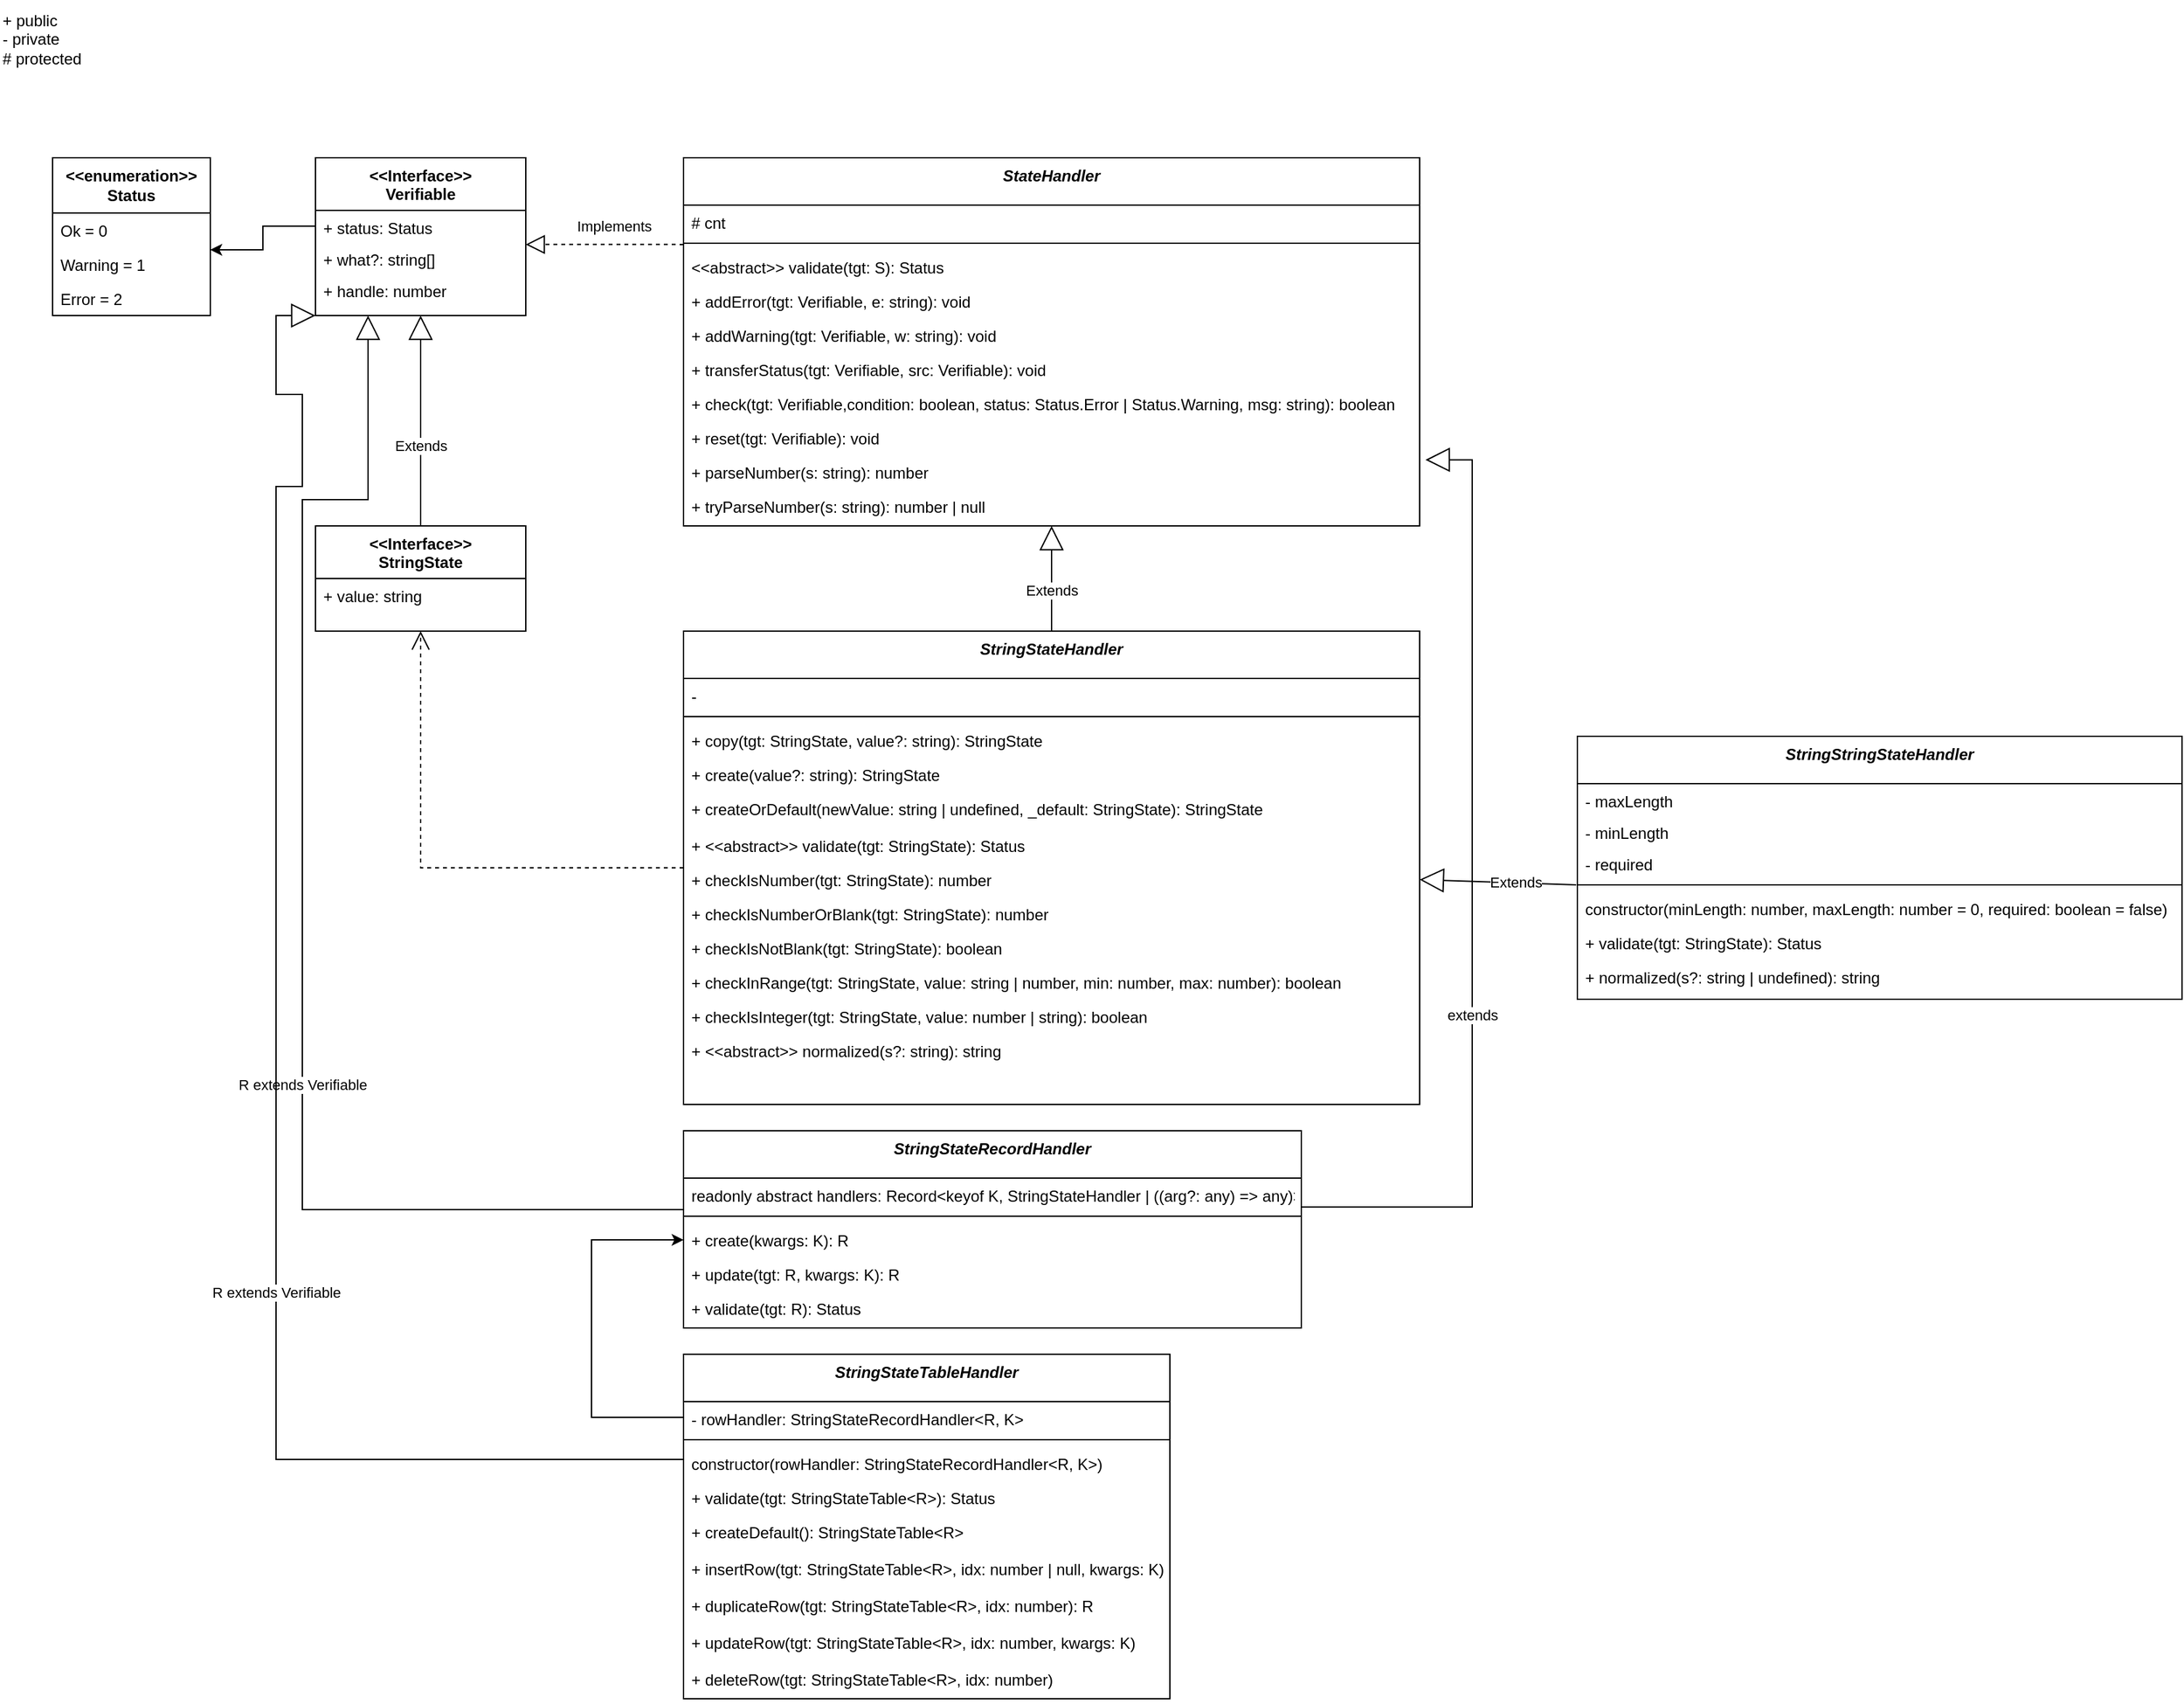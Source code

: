 <mxfile version="22.0.1" type="github">
  <diagram id="C5RBs43oDa-KdzZeNtuy" name="Page-1">
    <mxGraphModel dx="1434" dy="755" grid="1" gridSize="10" guides="1" tooltips="1" connect="1" arrows="1" fold="1" page="1" pageScale="1" pageWidth="1654" pageHeight="1169" math="0" shadow="0">
      <root>
        <mxCell id="WIyWlLk6GJQsqaUBKTNV-0" />
        <mxCell id="WIyWlLk6GJQsqaUBKTNV-1" parent="WIyWlLk6GJQsqaUBKTNV-0" />
        <mxCell id="zkfFHV4jXpPFQw0GAbJ--0" value="StateHandler" style="swimlane;fontStyle=3;align=center;verticalAlign=top;childLayout=stackLayout;horizontal=1;startSize=36;horizontalStack=0;resizeParent=1;resizeLast=0;collapsible=1;marginBottom=0;rounded=0;shadow=0;strokeWidth=1;" parent="WIyWlLk6GJQsqaUBKTNV-1" vertex="1">
          <mxGeometry x="520" y="120" width="560" height="280" as="geometry">
            <mxRectangle x="-5" y="460" width="160" height="36" as="alternateBounds" />
          </mxGeometry>
        </mxCell>
        <mxCell id="zkfFHV4jXpPFQw0GAbJ--1" value="# cnt" style="text;align=left;verticalAlign=top;spacingLeft=4;spacingRight=4;overflow=hidden;rotatable=0;points=[[0,0.5],[1,0.5]];portConstraint=eastwest;" parent="zkfFHV4jXpPFQw0GAbJ--0" vertex="1">
          <mxGeometry y="36" width="560" height="24" as="geometry" />
        </mxCell>
        <mxCell id="zkfFHV4jXpPFQw0GAbJ--4" value="" style="line;html=1;strokeWidth=1;align=left;verticalAlign=middle;spacingTop=-1;spacingLeft=3;spacingRight=3;rotatable=0;labelPosition=right;points=[];portConstraint=eastwest;" parent="zkfFHV4jXpPFQw0GAbJ--0" vertex="1">
          <mxGeometry y="60" width="560" height="10" as="geometry" />
        </mxCell>
        <mxCell id="zkfFHV4jXpPFQw0GAbJ--5" value="&lt;&lt;abstract&gt;&gt; validate(tgt: S): Status" style="text;align=left;verticalAlign=top;spacingLeft=4;spacingRight=4;overflow=hidden;rotatable=0;points=[[0,0.5],[1,0.5]];portConstraint=eastwest;" parent="zkfFHV4jXpPFQw0GAbJ--0" vertex="1">
          <mxGeometry y="70" width="560" height="26" as="geometry" />
        </mxCell>
        <mxCell id="zqKWcog5aO0XvaUyvHrO-3" value="+ addError(tgt: Verifiable, e: string): void" style="text;align=left;verticalAlign=top;spacingLeft=4;spacingRight=4;overflow=hidden;rotatable=0;points=[[0,0.5],[1,0.5]];portConstraint=eastwest;" parent="zkfFHV4jXpPFQw0GAbJ--0" vertex="1">
          <mxGeometry y="96" width="560" height="26" as="geometry" />
        </mxCell>
        <mxCell id="zqKWcog5aO0XvaUyvHrO-4" value="+ addWarning(tgt: Verifiable, w: string): void" style="text;align=left;verticalAlign=top;spacingLeft=4;spacingRight=4;overflow=hidden;rotatable=0;points=[[0,0.5],[1,0.5]];portConstraint=eastwest;" parent="zkfFHV4jXpPFQw0GAbJ--0" vertex="1">
          <mxGeometry y="122" width="560" height="26" as="geometry" />
        </mxCell>
        <mxCell id="zqKWcog5aO0XvaUyvHrO-6" value="+ transferStatus(tgt: Verifiable, src: Verifiable): void" style="text;align=left;verticalAlign=top;spacingLeft=4;spacingRight=4;overflow=hidden;rotatable=0;points=[[0,0.5],[1,0.5]];portConstraint=eastwest;" parent="zkfFHV4jXpPFQw0GAbJ--0" vertex="1">
          <mxGeometry y="148" width="560" height="26" as="geometry" />
        </mxCell>
        <mxCell id="zqKWcog5aO0XvaUyvHrO-7" value="+ check(tgt: Verifiable,condition: boolean, status: Status.Error | Status.Warning, msg: string): boolean" style="text;align=left;verticalAlign=top;spacingLeft=4;spacingRight=4;overflow=hidden;rotatable=0;points=[[0,0.5],[1,0.5]];portConstraint=eastwest;" parent="zkfFHV4jXpPFQw0GAbJ--0" vertex="1">
          <mxGeometry y="174" width="560" height="26" as="geometry" />
        </mxCell>
        <mxCell id="zqKWcog5aO0XvaUyvHrO-8" value="+ reset(tgt: Verifiable): void" style="text;align=left;verticalAlign=top;spacingLeft=4;spacingRight=4;overflow=hidden;rotatable=0;points=[[0,0.5],[1,0.5]];portConstraint=eastwest;" parent="zkfFHV4jXpPFQw0GAbJ--0" vertex="1">
          <mxGeometry y="200" width="560" height="26" as="geometry" />
        </mxCell>
        <mxCell id="zqKWcog5aO0XvaUyvHrO-9" value="+ parseNumber(s: string): number" style="text;align=left;verticalAlign=top;spacingLeft=4;spacingRight=4;overflow=hidden;rotatable=0;points=[[0,0.5],[1,0.5]];portConstraint=eastwest;" parent="zkfFHV4jXpPFQw0GAbJ--0" vertex="1">
          <mxGeometry y="226" width="560" height="26" as="geometry" />
        </mxCell>
        <mxCell id="zqKWcog5aO0XvaUyvHrO-10" value="+ tryParseNumber(s: string): number | null" style="text;align=left;verticalAlign=top;spacingLeft=4;spacingRight=4;overflow=hidden;rotatable=0;points=[[0,0.5],[1,0.5]];portConstraint=eastwest;" parent="zkfFHV4jXpPFQw0GAbJ--0" vertex="1">
          <mxGeometry y="252" width="560" height="26" as="geometry" />
        </mxCell>
        <mxCell id="zqKWcog5aO0XvaUyvHrO-0" value="+ public&lt;br&gt;- private&lt;br&gt;# protected" style="text;html=1;align=left;verticalAlign=middle;resizable=0;points=[];autosize=1;strokeColor=none;fillColor=none;" parent="WIyWlLk6GJQsqaUBKTNV-1" vertex="1">
          <mxGeometry width="80" height="60" as="geometry" />
        </mxCell>
        <mxCell id="zqKWcog5aO0XvaUyvHrO-13" value="&lt;&lt;Interface&gt;&gt;&#xa;Verifiable" style="swimlane;fontStyle=1;align=center;verticalAlign=top;childLayout=stackLayout;horizontal=1;startSize=40;horizontalStack=0;resizeParent=1;resizeLast=0;collapsible=1;marginBottom=0;rounded=0;shadow=0;strokeWidth=1;" parent="WIyWlLk6GJQsqaUBKTNV-1" vertex="1">
          <mxGeometry x="240" y="120" width="160" height="120" as="geometry">
            <mxRectangle x="255" y="240" width="160" height="26" as="alternateBounds" />
          </mxGeometry>
        </mxCell>
        <mxCell id="zqKWcog5aO0XvaUyvHrO-24" value="+ status: Status" style="text;align=left;verticalAlign=top;spacingLeft=4;spacingRight=4;overflow=hidden;rotatable=0;points=[[0,0.5],[1,0.5]];portConstraint=eastwest;" parent="zqKWcog5aO0XvaUyvHrO-13" vertex="1">
          <mxGeometry y="40" width="160" height="24" as="geometry" />
        </mxCell>
        <mxCell id="zqKWcog5aO0XvaUyvHrO-25" value="+ what?: string[]" style="text;align=left;verticalAlign=top;spacingLeft=4;spacingRight=4;overflow=hidden;rotatable=0;points=[[0,0.5],[1,0.5]];portConstraint=eastwest;" parent="zqKWcog5aO0XvaUyvHrO-13" vertex="1">
          <mxGeometry y="64" width="160" height="24" as="geometry" />
        </mxCell>
        <mxCell id="zqKWcog5aO0XvaUyvHrO-14" value="+ handle: number" style="text;align=left;verticalAlign=top;spacingLeft=4;spacingRight=4;overflow=hidden;rotatable=0;points=[[0,0.5],[1,0.5]];portConstraint=eastwest;" parent="zqKWcog5aO0XvaUyvHrO-13" vertex="1">
          <mxGeometry y="88" width="160" height="24" as="geometry" />
        </mxCell>
        <mxCell id="zqKWcog5aO0XvaUyvHrO-29" value="&lt;b&gt;&amp;lt;&amp;lt;enumeration&amp;gt;&amp;gt;&lt;br&gt;Status&lt;/b&gt;" style="swimlane;fontStyle=0;childLayout=stackLayout;horizontal=1;startSize=42;fillColor=none;horizontalStack=0;resizeParent=1;resizeParentMax=0;resizeLast=0;collapsible=1;marginBottom=0;whiteSpace=wrap;html=1;" parent="WIyWlLk6GJQsqaUBKTNV-1" vertex="1">
          <mxGeometry x="40" y="120" width="120" height="120" as="geometry">
            <mxRectangle x="220" y="208" width="140" height="42" as="alternateBounds" />
          </mxGeometry>
        </mxCell>
        <mxCell id="zqKWcog5aO0XvaUyvHrO-30" value="Ok = 0" style="text;strokeColor=none;fillColor=none;align=left;verticalAlign=top;spacingLeft=4;spacingRight=4;overflow=hidden;rotatable=0;points=[[0,0.5],[1,0.5]];portConstraint=eastwest;whiteSpace=wrap;html=1;" parent="zqKWcog5aO0XvaUyvHrO-29" vertex="1">
          <mxGeometry y="42" width="120" height="26" as="geometry" />
        </mxCell>
        <mxCell id="zqKWcog5aO0XvaUyvHrO-31" value="Warning = 1" style="text;strokeColor=none;fillColor=none;align=left;verticalAlign=top;spacingLeft=4;spacingRight=4;overflow=hidden;rotatable=0;points=[[0,0.5],[1,0.5]];portConstraint=eastwest;whiteSpace=wrap;html=1;" parent="zqKWcog5aO0XvaUyvHrO-29" vertex="1">
          <mxGeometry y="68" width="120" height="26" as="geometry" />
        </mxCell>
        <mxCell id="zqKWcog5aO0XvaUyvHrO-32" value="Error = 2" style="text;strokeColor=none;fillColor=none;align=left;verticalAlign=top;spacingLeft=4;spacingRight=4;overflow=hidden;rotatable=0;points=[[0,0.5],[1,0.5]];portConstraint=eastwest;whiteSpace=wrap;html=1;" parent="zqKWcog5aO0XvaUyvHrO-29" vertex="1">
          <mxGeometry y="94" width="120" height="26" as="geometry" />
        </mxCell>
        <mxCell id="zpq8vRSItgAAJAuEnpTP-1" value="StringStateHandler" style="swimlane;fontStyle=3;align=center;verticalAlign=top;childLayout=stackLayout;horizontal=1;startSize=36;horizontalStack=0;resizeParent=1;resizeLast=0;collapsible=1;marginBottom=0;rounded=0;shadow=0;strokeWidth=1;" parent="WIyWlLk6GJQsqaUBKTNV-1" vertex="1">
          <mxGeometry x="520" y="480" width="560" height="360" as="geometry">
            <mxRectangle x="-5" y="460" width="160" height="36" as="alternateBounds" />
          </mxGeometry>
        </mxCell>
        <mxCell id="zpq8vRSItgAAJAuEnpTP-2" value="-" style="text;align=left;verticalAlign=top;spacingLeft=4;spacingRight=4;overflow=hidden;rotatable=0;points=[[0,0.5],[1,0.5]];portConstraint=eastwest;" parent="zpq8vRSItgAAJAuEnpTP-1" vertex="1">
          <mxGeometry y="36" width="560" height="24" as="geometry" />
        </mxCell>
        <mxCell id="zpq8vRSItgAAJAuEnpTP-3" value="" style="line;html=1;strokeWidth=1;align=left;verticalAlign=middle;spacingTop=-1;spacingLeft=3;spacingRight=3;rotatable=0;labelPosition=right;points=[];portConstraint=eastwest;" parent="zpq8vRSItgAAJAuEnpTP-1" vertex="1">
          <mxGeometry y="60" width="560" height="10" as="geometry" />
        </mxCell>
        <mxCell id="zpq8vRSItgAAJAuEnpTP-4" value="+ copy(tgt: StringState, value?: string): StringState" style="text;align=left;verticalAlign=top;spacingLeft=4;spacingRight=4;overflow=hidden;rotatable=0;points=[[0,0.5],[1,0.5]];portConstraint=eastwest;" parent="zpq8vRSItgAAJAuEnpTP-1" vertex="1">
          <mxGeometry y="70" width="560" height="26" as="geometry" />
        </mxCell>
        <mxCell id="zpq8vRSItgAAJAuEnpTP-40" value="+ create(value?: string): StringState" style="text;align=left;verticalAlign=top;spacingLeft=4;spacingRight=4;overflow=hidden;rotatable=0;points=[[0,0.5],[1,0.5]];portConstraint=eastwest;" parent="zpq8vRSItgAAJAuEnpTP-1" vertex="1">
          <mxGeometry y="96" width="560" height="26" as="geometry" />
        </mxCell>
        <mxCell id="zpq8vRSItgAAJAuEnpTP-41" value="+ createOrDefault(newValue: string | undefined, _default: StringState): StringState" style="text;align=left;verticalAlign=top;spacingLeft=4;spacingRight=4;overflow=hidden;rotatable=0;points=[[0,0.5],[1,0.5]];portConstraint=eastwest;" parent="zpq8vRSItgAAJAuEnpTP-1" vertex="1">
          <mxGeometry y="122" width="560" height="28" as="geometry" />
        </mxCell>
        <mxCell id="zpq8vRSItgAAJAuEnpTP-42" value="+ &lt;&lt;abstract&gt;&gt; validate(tgt: StringState): Status" style="text;align=left;verticalAlign=top;spacingLeft=4;spacingRight=4;overflow=hidden;rotatable=0;points=[[0,0.5],[1,0.5]];portConstraint=eastwest;" parent="zpq8vRSItgAAJAuEnpTP-1" vertex="1">
          <mxGeometry y="150" width="560" height="26" as="geometry" />
        </mxCell>
        <mxCell id="zpq8vRSItgAAJAuEnpTP-43" value="+ checkIsNumber(tgt: StringState): number" style="text;align=left;verticalAlign=top;spacingLeft=4;spacingRight=4;overflow=hidden;rotatable=0;points=[[0,0.5],[1,0.5]];portConstraint=eastwest;" parent="zpq8vRSItgAAJAuEnpTP-1" vertex="1">
          <mxGeometry y="176" width="560" height="26" as="geometry" />
        </mxCell>
        <mxCell id="zpq8vRSItgAAJAuEnpTP-44" value="+ checkIsNumberOrBlank(tgt: StringState): number" style="text;align=left;verticalAlign=top;spacingLeft=4;spacingRight=4;overflow=hidden;rotatable=0;points=[[0,0.5],[1,0.5]];portConstraint=eastwest;" parent="zpq8vRSItgAAJAuEnpTP-1" vertex="1">
          <mxGeometry y="202" width="560" height="26" as="geometry" />
        </mxCell>
        <mxCell id="zpq8vRSItgAAJAuEnpTP-45" value="+ checkIsNotBlank(tgt: StringState): boolean" style="text;align=left;verticalAlign=top;spacingLeft=4;spacingRight=4;overflow=hidden;rotatable=0;points=[[0,0.5],[1,0.5]];portConstraint=eastwest;" parent="zpq8vRSItgAAJAuEnpTP-1" vertex="1">
          <mxGeometry y="228" width="560" height="26" as="geometry" />
        </mxCell>
        <mxCell id="zpq8vRSItgAAJAuEnpTP-46" value="+ checkInRange(tgt: StringState, value: string | number, min: number, max: number): boolean" style="text;align=left;verticalAlign=top;spacingLeft=4;spacingRight=4;overflow=hidden;rotatable=0;points=[[0,0.5],[1,0.5]];portConstraint=eastwest;" parent="zpq8vRSItgAAJAuEnpTP-1" vertex="1">
          <mxGeometry y="254" width="560" height="26" as="geometry" />
        </mxCell>
        <mxCell id="zpq8vRSItgAAJAuEnpTP-47" value="+ checkIsInteger(tgt: StringState, value: number | string): boolean" style="text;align=left;verticalAlign=top;spacingLeft=4;spacingRight=4;overflow=hidden;rotatable=0;points=[[0,0.5],[1,0.5]];portConstraint=eastwest;" parent="zpq8vRSItgAAJAuEnpTP-1" vertex="1">
          <mxGeometry y="280" width="560" height="26" as="geometry" />
        </mxCell>
        <mxCell id="zpq8vRSItgAAJAuEnpTP-13" value="+ &lt;&lt;abstract&gt;&gt; normalized(s?: string): string" style="text;align=left;verticalAlign=top;spacingLeft=4;spacingRight=4;overflow=hidden;rotatable=0;points=[[0,0.5],[1,0.5]];portConstraint=eastwest;" parent="zpq8vRSItgAAJAuEnpTP-1" vertex="1">
          <mxGeometry y="306" width="560" height="26" as="geometry" />
        </mxCell>
        <mxCell id="zpq8vRSItgAAJAuEnpTP-22" value="&lt;&lt;Interface&gt;&gt;&#xa;StringState" style="swimlane;fontStyle=1;align=center;verticalAlign=top;childLayout=stackLayout;horizontal=1;startSize=40;horizontalStack=0;resizeParent=1;resizeLast=0;collapsible=1;marginBottom=0;rounded=0;shadow=0;strokeWidth=1;" parent="WIyWlLk6GJQsqaUBKTNV-1" vertex="1">
          <mxGeometry x="240" y="400" width="160" height="80" as="geometry">
            <mxRectangle x="720" y="863" width="160" height="40" as="alternateBounds" />
          </mxGeometry>
        </mxCell>
        <mxCell id="zpq8vRSItgAAJAuEnpTP-23" value="+ value: string" style="text;align=left;verticalAlign=top;spacingLeft=4;spacingRight=4;overflow=hidden;rotatable=0;points=[[0,0.5],[1,0.5]];portConstraint=eastwest;" parent="zpq8vRSItgAAJAuEnpTP-22" vertex="1">
          <mxGeometry y="40" width="160" height="24" as="geometry" />
        </mxCell>
        <mxCell id="mDlujh2QaSkVrH4Tr2XT-2" value="" style="endArrow=block;dashed=1;endFill=0;endSize=12;html=1;rounded=0;edgeStyle=orthogonalEdgeStyle;" parent="WIyWlLk6GJQsqaUBKTNV-1" edge="1">
          <mxGeometry width="160" relative="1" as="geometry">
            <mxPoint x="520" y="185.94" as="sourcePoint" />
            <mxPoint x="400" y="185.94" as="targetPoint" />
            <Array as="points">
              <mxPoint x="460" y="185.94" />
              <mxPoint x="460" y="185.94" />
            </Array>
          </mxGeometry>
        </mxCell>
        <mxCell id="mDlujh2QaSkVrH4Tr2XT-4" value="Implements" style="edgeLabel;html=1;align=center;verticalAlign=middle;resizable=0;points=[];" parent="mDlujh2QaSkVrH4Tr2XT-2" vertex="1" connectable="0">
          <mxGeometry x="-0.112" y="1" relative="1" as="geometry">
            <mxPoint y="-15" as="offset" />
          </mxGeometry>
        </mxCell>
        <mxCell id="mDlujh2QaSkVrH4Tr2XT-3" value="Extends" style="endArrow=block;endSize=16;endFill=0;html=1;rounded=0;exitX=0.5;exitY=0;exitDx=0;exitDy=0;entryX=0.5;entryY=1;entryDx=0;entryDy=0;" parent="WIyWlLk6GJQsqaUBKTNV-1" source="zpq8vRSItgAAJAuEnpTP-1" target="zkfFHV4jXpPFQw0GAbJ--0" edge="1">
          <mxGeometry x="-0.231" width="160" relative="1" as="geometry">
            <mxPoint x="800" y="450" as="sourcePoint" />
            <mxPoint x="810" y="410" as="targetPoint" />
            <mxPoint as="offset" />
          </mxGeometry>
        </mxCell>
        <mxCell id="mDlujh2QaSkVrH4Tr2XT-6" value="" style="endArrow=open;endSize=12;dashed=1;html=1;rounded=0;edgeStyle=orthogonalEdgeStyle;" parent="WIyWlLk6GJQsqaUBKTNV-1" source="zpq8vRSItgAAJAuEnpTP-1" target="zpq8vRSItgAAJAuEnpTP-22" edge="1">
          <mxGeometry width="160" relative="1" as="geometry">
            <mxPoint x="860" y="540" as="sourcePoint" />
            <mxPoint x="1100" y="580" as="targetPoint" />
            <Array as="points">
              <mxPoint x="320" y="660" />
            </Array>
          </mxGeometry>
        </mxCell>
        <mxCell id="mDlujh2QaSkVrH4Tr2XT-8" value="Extends" style="endArrow=block;endSize=16;endFill=0;html=1;rounded=0;edgeStyle=orthogonalEdgeStyle;exitX=0.5;exitY=0;exitDx=0;exitDy=0;entryX=0.5;entryY=1;entryDx=0;entryDy=0;" parent="WIyWlLk6GJQsqaUBKTNV-1" source="zpq8vRSItgAAJAuEnpTP-22" target="zqKWcog5aO0XvaUyvHrO-13" edge="1">
          <mxGeometry x="-0.231" width="160" relative="1" as="geometry">
            <mxPoint x="240" y="300" as="sourcePoint" />
            <mxPoint x="160" y="130" as="targetPoint" />
            <mxPoint as="offset" />
          </mxGeometry>
        </mxCell>
        <mxCell id="zqKWcog5aO0XvaUyvHrO-28" style="edgeStyle=orthogonalEdgeStyle;rounded=0;orthogonalLoop=1;jettySize=auto;html=1;" parent="WIyWlLk6GJQsqaUBKTNV-1" source="zqKWcog5aO0XvaUyvHrO-24" target="zqKWcog5aO0XvaUyvHrO-29" edge="1">
          <mxGeometry relative="1" as="geometry">
            <mxPoint x="130" y="10" as="targetPoint" />
            <Array as="points">
              <mxPoint x="200" y="172" />
              <mxPoint x="200" y="190" />
            </Array>
          </mxGeometry>
        </mxCell>
        <mxCell id="RHHcvnVVeXEGe-ZPyuKG-0" value="StringStateRecordHandler" style="swimlane;fontStyle=3;align=center;verticalAlign=top;childLayout=stackLayout;horizontal=1;startSize=36;horizontalStack=0;resizeParent=1;resizeLast=0;collapsible=1;marginBottom=0;rounded=0;shadow=0;strokeWidth=1;" parent="WIyWlLk6GJQsqaUBKTNV-1" vertex="1">
          <mxGeometry x="520" y="860" width="470" height="150" as="geometry">
            <mxRectangle x="-5" y="460" width="160" height="36" as="alternateBounds" />
          </mxGeometry>
        </mxCell>
        <mxCell id="RHHcvnVVeXEGe-ZPyuKG-1" value="readonly abstract handlers: Record&lt;keyof K, StringStateHandler | ((arg?: any) =&gt; any)&gt;" style="text;align=left;verticalAlign=top;spacingLeft=4;spacingRight=4;overflow=hidden;rotatable=0;points=[[0,0.5],[1,0.5]];portConstraint=eastwest;" parent="RHHcvnVVeXEGe-ZPyuKG-0" vertex="1">
          <mxGeometry y="36" width="470" height="24" as="geometry" />
        </mxCell>
        <mxCell id="RHHcvnVVeXEGe-ZPyuKG-2" value="" style="line;html=1;strokeWidth=1;align=left;verticalAlign=middle;spacingTop=-1;spacingLeft=3;spacingRight=3;rotatable=0;labelPosition=right;points=[];portConstraint=eastwest;" parent="RHHcvnVVeXEGe-ZPyuKG-0" vertex="1">
          <mxGeometry y="60" width="470" height="10" as="geometry" />
        </mxCell>
        <mxCell id="RHHcvnVVeXEGe-ZPyuKG-3" value="+ create(kwargs: K): R" style="text;align=left;verticalAlign=top;spacingLeft=4;spacingRight=4;overflow=hidden;rotatable=0;points=[[0,0.5],[1,0.5]];portConstraint=eastwest;" parent="RHHcvnVVeXEGe-ZPyuKG-0" vertex="1">
          <mxGeometry y="70" width="470" height="26" as="geometry" />
        </mxCell>
        <mxCell id="RHHcvnVVeXEGe-ZPyuKG-4" value="+ update(tgt: R, kwargs: K): R" style="text;align=left;verticalAlign=top;spacingLeft=4;spacingRight=4;overflow=hidden;rotatable=0;points=[[0,0.5],[1,0.5]];portConstraint=eastwest;" parent="RHHcvnVVeXEGe-ZPyuKG-0" vertex="1">
          <mxGeometry y="96" width="470" height="26" as="geometry" />
        </mxCell>
        <mxCell id="RHHcvnVVeXEGe-ZPyuKG-5" value="+ validate(tgt: R): Status" style="text;align=left;verticalAlign=top;spacingLeft=4;spacingRight=4;overflow=hidden;rotatable=0;points=[[0,0.5],[1,0.5]];portConstraint=eastwest;" parent="RHHcvnVVeXEGe-ZPyuKG-0" vertex="1">
          <mxGeometry y="122" width="470" height="28" as="geometry" />
        </mxCell>
        <mxCell id="RHHcvnVVeXEGe-ZPyuKG-13" value="R extends Verifiable" style="endArrow=block;endSize=16;endFill=0;html=1;rounded=0;edgeStyle=orthogonalEdgeStyle;exitX=0;exitY=0.5;exitDx=0;exitDy=0;entryX=0.25;entryY=1;entryDx=0;entryDy=0;" parent="WIyWlLk6GJQsqaUBKTNV-1" edge="1" target="zqKWcog5aO0XvaUyvHrO-13" source="RHHcvnVVeXEGe-ZPyuKG-1">
          <mxGeometry x="-0.231" width="160" relative="1" as="geometry">
            <mxPoint x="238.57" y="920" as="sourcePoint" />
            <mxPoint x="130" y="630" as="targetPoint" />
            <mxPoint as="offset" />
            <Array as="points">
              <mxPoint x="520" y="920" />
              <mxPoint x="230" y="920" />
              <mxPoint x="230" y="380" />
              <mxPoint x="280" y="380" />
            </Array>
          </mxGeometry>
        </mxCell>
        <mxCell id="P-u9-j0PSRYH5Cga72Mo-1" value="extends" style="endArrow=block;endSize=16;endFill=0;html=1;rounded=0;edgeStyle=orthogonalEdgeStyle;exitX=1;exitY=0.5;exitDx=0;exitDy=0;entryX=1.008;entryY=0.144;entryDx=0;entryDy=0;entryPerimeter=0;" edge="1" parent="WIyWlLk6GJQsqaUBKTNV-1" source="RHHcvnVVeXEGe-ZPyuKG-1" target="zqKWcog5aO0XvaUyvHrO-9">
          <mxGeometry x="-0.231" width="160" relative="1" as="geometry">
            <mxPoint x="530" y="918" as="sourcePoint" />
            <mxPoint x="290" y="250" as="targetPoint" />
            <mxPoint as="offset" />
            <Array as="points">
              <mxPoint x="990" y="918" />
              <mxPoint x="1120" y="918" />
              <mxPoint x="1120" y="350" />
            </Array>
          </mxGeometry>
        </mxCell>
        <mxCell id="P-u9-j0PSRYH5Cga72Mo-2" value="StringStateTableHandler" style="swimlane;fontStyle=3;align=center;verticalAlign=top;childLayout=stackLayout;horizontal=1;startSize=36;horizontalStack=0;resizeParent=1;resizeLast=0;collapsible=1;marginBottom=0;rounded=0;shadow=0;strokeWidth=1;" vertex="1" parent="WIyWlLk6GJQsqaUBKTNV-1">
          <mxGeometry x="520" y="1030" width="370" height="262" as="geometry">
            <mxRectangle x="-5" y="460" width="160" height="36" as="alternateBounds" />
          </mxGeometry>
        </mxCell>
        <mxCell id="P-u9-j0PSRYH5Cga72Mo-3" value="- rowHandler: StringStateRecordHandler&lt;R, K&gt;" style="text;align=left;verticalAlign=top;spacingLeft=4;spacingRight=4;overflow=hidden;rotatable=0;points=[[0,0.5],[1,0.5]];portConstraint=eastwest;" vertex="1" parent="P-u9-j0PSRYH5Cga72Mo-2">
          <mxGeometry y="36" width="370" height="24" as="geometry" />
        </mxCell>
        <mxCell id="P-u9-j0PSRYH5Cga72Mo-4" value="" style="line;html=1;strokeWidth=1;align=left;verticalAlign=middle;spacingTop=-1;spacingLeft=3;spacingRight=3;rotatable=0;labelPosition=right;points=[];portConstraint=eastwest;" vertex="1" parent="P-u9-j0PSRYH5Cga72Mo-2">
          <mxGeometry y="60" width="370" height="10" as="geometry" />
        </mxCell>
        <mxCell id="P-u9-j0PSRYH5Cga72Mo-5" value="constructor(rowHandler: StringStateRecordHandler&lt;R, K&gt;)" style="text;align=left;verticalAlign=top;spacingLeft=4;spacingRight=4;overflow=hidden;rotatable=0;points=[[0,0.5],[1,0.5]];portConstraint=eastwest;" vertex="1" parent="P-u9-j0PSRYH5Cga72Mo-2">
          <mxGeometry y="70" width="370" height="26" as="geometry" />
        </mxCell>
        <mxCell id="P-u9-j0PSRYH5Cga72Mo-6" value="+ validate(tgt: StringStateTable&lt;R&gt;): Status" style="text;align=left;verticalAlign=top;spacingLeft=4;spacingRight=4;overflow=hidden;rotatable=0;points=[[0,0.5],[1,0.5]];portConstraint=eastwest;" vertex="1" parent="P-u9-j0PSRYH5Cga72Mo-2">
          <mxGeometry y="96" width="370" height="26" as="geometry" />
        </mxCell>
        <mxCell id="P-u9-j0PSRYH5Cga72Mo-7" value="+ createDefault(): StringStateTable&lt;R&gt;" style="text;align=left;verticalAlign=top;spacingLeft=4;spacingRight=4;overflow=hidden;rotatable=0;points=[[0,0.5],[1,0.5]];portConstraint=eastwest;" vertex="1" parent="P-u9-j0PSRYH5Cga72Mo-2">
          <mxGeometry y="122" width="370" height="28" as="geometry" />
        </mxCell>
        <mxCell id="P-u9-j0PSRYH5Cga72Mo-10" value="+ insertRow(tgt: StringStateTable&lt;R&gt;, idx: number | null, kwargs: K): R" style="text;align=left;verticalAlign=top;spacingLeft=4;spacingRight=4;overflow=hidden;rotatable=0;points=[[0,0.5],[1,0.5]];portConstraint=eastwest;" vertex="1" parent="P-u9-j0PSRYH5Cga72Mo-2">
          <mxGeometry y="150" width="370" height="28" as="geometry" />
        </mxCell>
        <mxCell id="P-u9-j0PSRYH5Cga72Mo-11" value="+ duplicateRow(tgt: StringStateTable&lt;R&gt;, idx: number): R" style="text;align=left;verticalAlign=top;spacingLeft=4;spacingRight=4;overflow=hidden;rotatable=0;points=[[0,0.5],[1,0.5]];portConstraint=eastwest;" vertex="1" parent="P-u9-j0PSRYH5Cga72Mo-2">
          <mxGeometry y="178" width="370" height="28" as="geometry" />
        </mxCell>
        <mxCell id="P-u9-j0PSRYH5Cga72Mo-12" value="+ updateRow(tgt: StringStateTable&lt;R&gt;, idx: number, kwargs: K)" style="text;align=left;verticalAlign=top;spacingLeft=4;spacingRight=4;overflow=hidden;rotatable=0;points=[[0,0.5],[1,0.5]];portConstraint=eastwest;" vertex="1" parent="P-u9-j0PSRYH5Cga72Mo-2">
          <mxGeometry y="206" width="370" height="28" as="geometry" />
        </mxCell>
        <mxCell id="P-u9-j0PSRYH5Cga72Mo-13" value="+ deleteRow(tgt: StringStateTable&lt;R&gt;, idx: number)" style="text;align=left;verticalAlign=top;spacingLeft=4;spacingRight=4;overflow=hidden;rotatable=0;points=[[0,0.5],[1,0.5]];portConstraint=eastwest;" vertex="1" parent="P-u9-j0PSRYH5Cga72Mo-2">
          <mxGeometry y="234" width="370" height="28" as="geometry" />
        </mxCell>
        <mxCell id="P-u9-j0PSRYH5Cga72Mo-8" value="R extends Verifiable" style="endArrow=block;endSize=16;endFill=0;html=1;rounded=0;edgeStyle=orthogonalEdgeStyle;exitX=0;exitY=0.5;exitDx=0;exitDy=0;entryX=0;entryY=1;entryDx=0;entryDy=0;" edge="1" parent="WIyWlLk6GJQsqaUBKTNV-1" source="P-u9-j0PSRYH5Cga72Mo-5" target="zqKWcog5aO0XvaUyvHrO-13">
          <mxGeometry x="-0.297" width="160" relative="1" as="geometry">
            <mxPoint x="530" y="918" as="sourcePoint" />
            <mxPoint x="290" y="250" as="targetPoint" />
            <mxPoint as="offset" />
            <Array as="points">
              <mxPoint x="520" y="1110" />
              <mxPoint x="210" y="1110" />
              <mxPoint x="210" y="370" />
              <mxPoint x="230" y="370" />
              <mxPoint x="230" y="300" />
              <mxPoint x="210" y="300" />
              <mxPoint x="210" y="240" />
            </Array>
          </mxGeometry>
        </mxCell>
        <mxCell id="P-u9-j0PSRYH5Cga72Mo-9" style="edgeStyle=orthogonalEdgeStyle;rounded=0;orthogonalLoop=1;jettySize=auto;html=1;entryX=0;entryY=0.5;entryDx=0;entryDy=0;" edge="1" parent="WIyWlLk6GJQsqaUBKTNV-1" source="P-u9-j0PSRYH5Cga72Mo-3" target="RHHcvnVVeXEGe-ZPyuKG-3">
          <mxGeometry relative="1" as="geometry">
            <Array as="points">
              <mxPoint x="450" y="1078" />
              <mxPoint x="450" y="943" />
            </Array>
          </mxGeometry>
        </mxCell>
        <mxCell id="P-u9-j0PSRYH5Cga72Mo-14" value="StringStringStateHandler" style="swimlane;fontStyle=3;align=center;verticalAlign=top;childLayout=stackLayout;horizontal=1;startSize=36;horizontalStack=0;resizeParent=1;resizeLast=0;collapsible=1;marginBottom=0;rounded=0;shadow=0;strokeWidth=1;" vertex="1" parent="WIyWlLk6GJQsqaUBKTNV-1">
          <mxGeometry x="1200" y="560" width="460" height="200" as="geometry">
            <mxRectangle x="-5" y="460" width="160" height="36" as="alternateBounds" />
          </mxGeometry>
        </mxCell>
        <mxCell id="P-u9-j0PSRYH5Cga72Mo-15" value="- maxLength" style="text;align=left;verticalAlign=top;spacingLeft=4;spacingRight=4;overflow=hidden;rotatable=0;points=[[0,0.5],[1,0.5]];portConstraint=eastwest;" vertex="1" parent="P-u9-j0PSRYH5Cga72Mo-14">
          <mxGeometry y="36" width="460" height="24" as="geometry" />
        </mxCell>
        <mxCell id="P-u9-j0PSRYH5Cga72Mo-29" value="- minLength" style="text;align=left;verticalAlign=top;spacingLeft=4;spacingRight=4;overflow=hidden;rotatable=0;points=[[0,0.5],[1,0.5]];portConstraint=eastwest;" vertex="1" parent="P-u9-j0PSRYH5Cga72Mo-14">
          <mxGeometry y="60" width="460" height="24" as="geometry" />
        </mxCell>
        <mxCell id="P-u9-j0PSRYH5Cga72Mo-30" value="- required" style="text;align=left;verticalAlign=top;spacingLeft=4;spacingRight=4;overflow=hidden;rotatable=0;points=[[0,0.5],[1,0.5]];portConstraint=eastwest;" vertex="1" parent="P-u9-j0PSRYH5Cga72Mo-14">
          <mxGeometry y="84" width="460" height="24" as="geometry" />
        </mxCell>
        <mxCell id="P-u9-j0PSRYH5Cga72Mo-16" value="" style="line;html=1;strokeWidth=1;align=left;verticalAlign=middle;spacingTop=-1;spacingLeft=3;spacingRight=3;rotatable=0;labelPosition=right;points=[];portConstraint=eastwest;" vertex="1" parent="P-u9-j0PSRYH5Cga72Mo-14">
          <mxGeometry y="108" width="460" height="10" as="geometry" />
        </mxCell>
        <mxCell id="P-u9-j0PSRYH5Cga72Mo-17" value="constructor(minLength: number, maxLength: number = 0, required: boolean = false)" style="text;align=left;verticalAlign=top;spacingLeft=4;spacingRight=4;overflow=hidden;rotatable=0;points=[[0,0.5],[1,0.5]];portConstraint=eastwest;" vertex="1" parent="P-u9-j0PSRYH5Cga72Mo-14">
          <mxGeometry y="118" width="460" height="26" as="geometry" />
        </mxCell>
        <mxCell id="P-u9-j0PSRYH5Cga72Mo-18" value="+ validate(tgt: StringState): Status" style="text;align=left;verticalAlign=top;spacingLeft=4;spacingRight=4;overflow=hidden;rotatable=0;points=[[0,0.5],[1,0.5]];portConstraint=eastwest;" vertex="1" parent="P-u9-j0PSRYH5Cga72Mo-14">
          <mxGeometry y="144" width="460" height="26" as="geometry" />
        </mxCell>
        <mxCell id="P-u9-j0PSRYH5Cga72Mo-19" value="+ normalized(s?: string | undefined): string" style="text;align=left;verticalAlign=top;spacingLeft=4;spacingRight=4;overflow=hidden;rotatable=0;points=[[0,0.5],[1,0.5]];portConstraint=eastwest;" vertex="1" parent="P-u9-j0PSRYH5Cga72Mo-14">
          <mxGeometry y="170" width="460" height="28" as="geometry" />
        </mxCell>
        <mxCell id="P-u9-j0PSRYH5Cga72Mo-28" value="Extends" style="endArrow=block;endSize=16;endFill=0;html=1;rounded=0;exitX=-0.002;exitY=1.208;exitDx=0;exitDy=0;entryX=1;entryY=0.5;entryDx=0;entryDy=0;exitPerimeter=0;" edge="1" parent="WIyWlLk6GJQsqaUBKTNV-1" source="P-u9-j0PSRYH5Cga72Mo-30" target="zpq8vRSItgAAJAuEnpTP-43">
          <mxGeometry x="-0.231" width="160" relative="1" as="geometry">
            <mxPoint x="1200" y="677" as="sourcePoint" />
            <mxPoint x="1240" y="400" as="targetPoint" />
            <mxPoint as="offset" />
          </mxGeometry>
        </mxCell>
      </root>
    </mxGraphModel>
  </diagram>
</mxfile>
